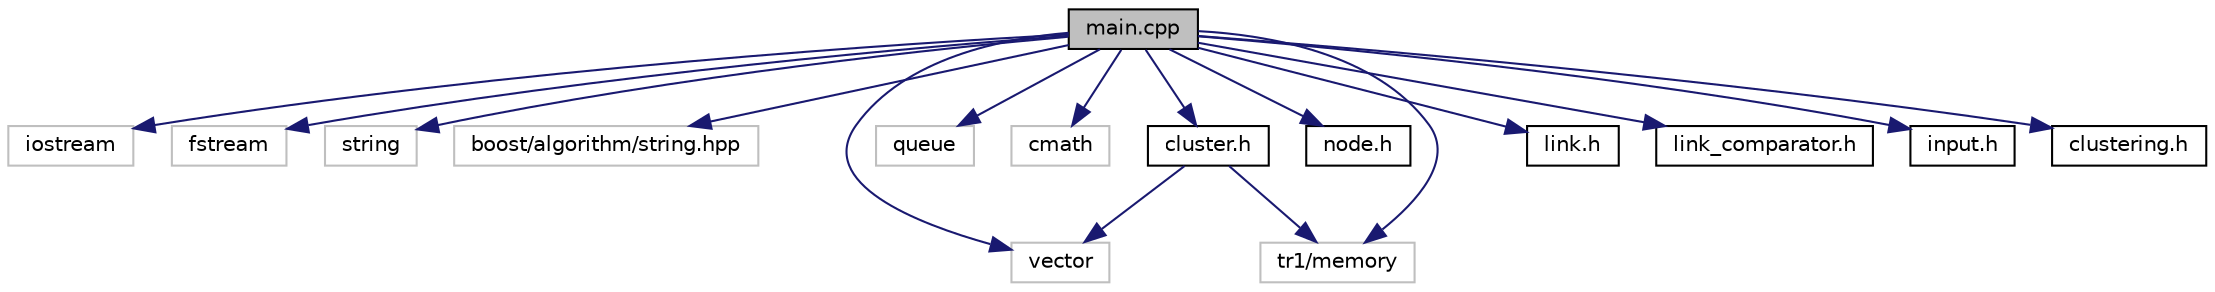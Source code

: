 digraph G
{
  edge [fontname="Helvetica",fontsize="10",labelfontname="Helvetica",labelfontsize="10"];
  node [fontname="Helvetica",fontsize="10",shape=record];
  Node1 [label="main.cpp",height=0.2,width=0.4,color="black", fillcolor="grey75", style="filled" fontcolor="black"];
  Node1 -> Node2 [color="midnightblue",fontsize="10",style="solid",fontname="Helvetica"];
  Node2 [label="iostream",height=0.2,width=0.4,color="grey75", fillcolor="white", style="filled"];
  Node1 -> Node3 [color="midnightblue",fontsize="10",style="solid",fontname="Helvetica"];
  Node3 [label="fstream",height=0.2,width=0.4,color="grey75", fillcolor="white", style="filled"];
  Node1 -> Node4 [color="midnightblue",fontsize="10",style="solid",fontname="Helvetica"];
  Node4 [label="string",height=0.2,width=0.4,color="grey75", fillcolor="white", style="filled"];
  Node1 -> Node5 [color="midnightblue",fontsize="10",style="solid",fontname="Helvetica"];
  Node5 [label="boost/algorithm/string.hpp",height=0.2,width=0.4,color="grey75", fillcolor="white", style="filled"];
  Node1 -> Node6 [color="midnightblue",fontsize="10",style="solid",fontname="Helvetica"];
  Node6 [label="vector",height=0.2,width=0.4,color="grey75", fillcolor="white", style="filled"];
  Node1 -> Node7 [color="midnightblue",fontsize="10",style="solid",fontname="Helvetica"];
  Node7 [label="queue",height=0.2,width=0.4,color="grey75", fillcolor="white", style="filled"];
  Node1 -> Node8 [color="midnightblue",fontsize="10",style="solid",fontname="Helvetica"];
  Node8 [label="cmath",height=0.2,width=0.4,color="grey75", fillcolor="white", style="filled"];
  Node1 -> Node9 [color="midnightblue",fontsize="10",style="solid",fontname="Helvetica"];
  Node9 [label="tr1/memory",height=0.2,width=0.4,color="grey75", fillcolor="white", style="filled"];
  Node1 -> Node10 [color="midnightblue",fontsize="10",style="solid",fontname="Helvetica"];
  Node10 [label="node.h",height=0.2,width=0.4,color="black", fillcolor="white", style="filled",URL="$d1/d77/node_8h.html",tooltip="Node class definition."];
  Node1 -> Node11 [color="midnightblue",fontsize="10",style="solid",fontname="Helvetica"];
  Node11 [label="cluster.h",height=0.2,width=0.4,color="black", fillcolor="white", style="filled",URL="$d9/d2f/cluster_8h.html",tooltip="Cluster class definition."];
  Node11 -> Node6 [color="midnightblue",fontsize="10",style="solid",fontname="Helvetica"];
  Node11 -> Node9 [color="midnightblue",fontsize="10",style="solid",fontname="Helvetica"];
  Node1 -> Node12 [color="midnightblue",fontsize="10",style="solid",fontname="Helvetica"];
  Node12 [label="link.h",height=0.2,width=0.4,color="black", fillcolor="white", style="filled",URL="$d4/d3c/link_8h.html",tooltip="Link class definition."];
  Node1 -> Node13 [color="midnightblue",fontsize="10",style="solid",fontname="Helvetica"];
  Node13 [label="link_comparator.h",height=0.2,width=0.4,color="black", fillcolor="white", style="filled",URL="$de/db5/link__comparator_8h.html",tooltip="LinkComparator class definition."];
  Node1 -> Node14 [color="midnightblue",fontsize="10",style="solid",fontname="Helvetica"];
  Node14 [label="input.h",height=0.2,width=0.4,color="black", fillcolor="white", style="filled",URL="$de/ded/input_8h.html",tooltip="Definition of input-related functions."];
  Node1 -> Node15 [color="midnightblue",fontsize="10",style="solid",fontname="Helvetica"];
  Node15 [label="clustering.h",height=0.2,width=0.4,color="black", fillcolor="white", style="filled",URL="$d2/d0c/clustering_8h.html",tooltip="Definition of functions for the clustering process."];
}
